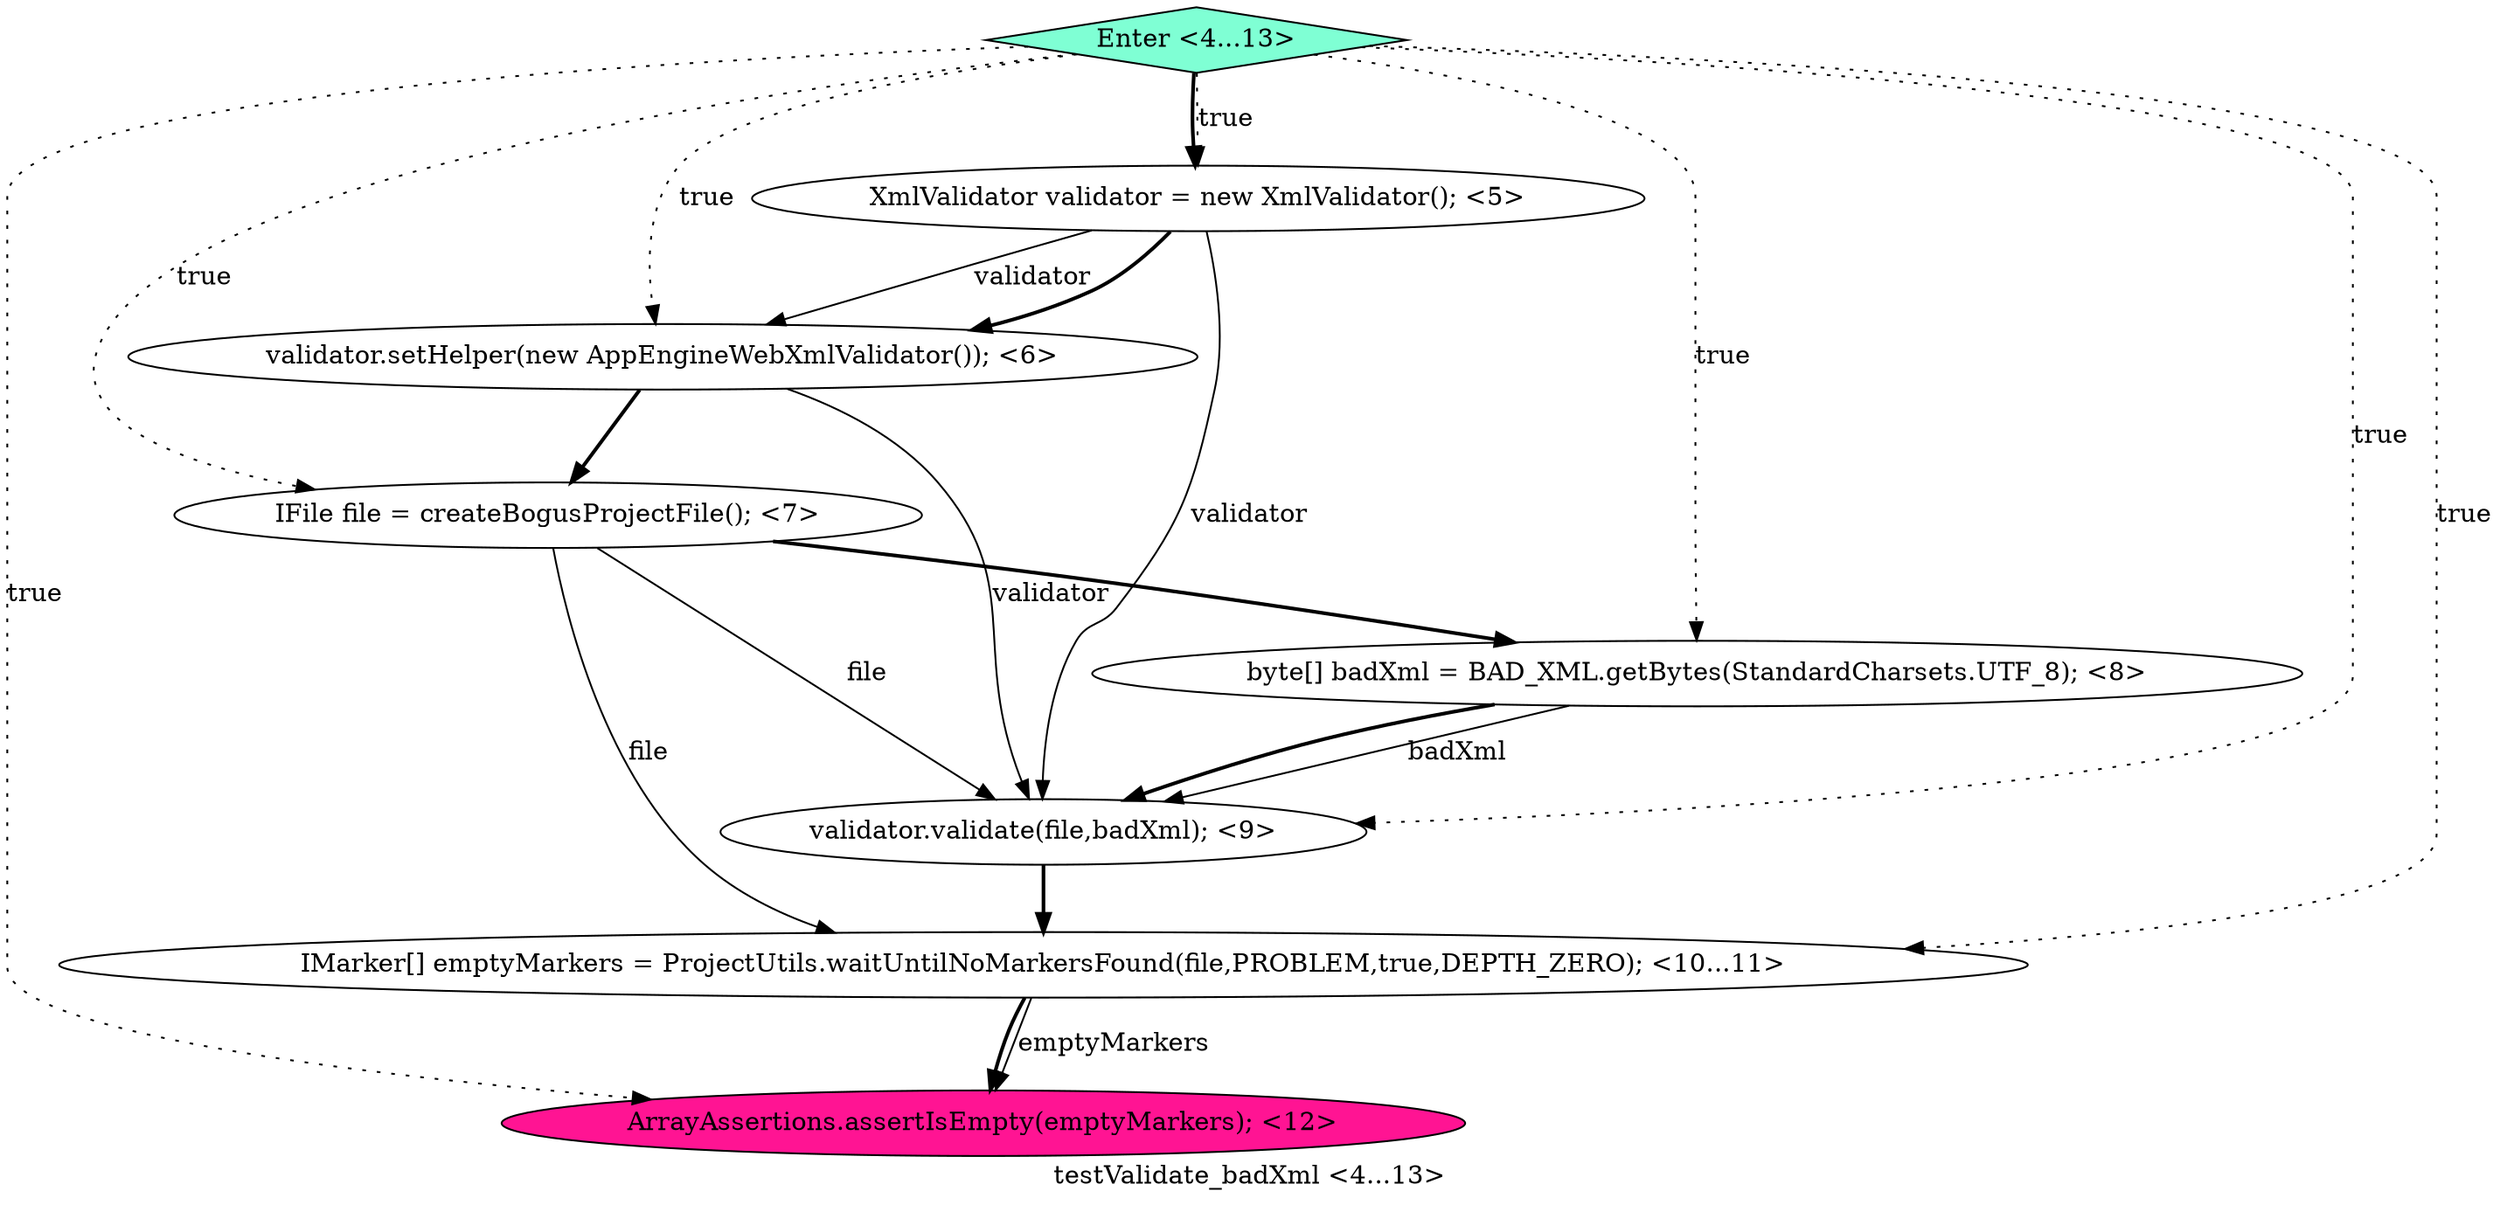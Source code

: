 digraph PDG {
label = "testValidate_badXml <4...13>";
0.3 [style = filled, label = "byte[] badXml = BAD_XML.getBytes(StandardCharsets.UTF_8); <8>", fillcolor = white, shape = ellipse];
0.5 [style = filled, label = "IMarker[] emptyMarkers = ProjectUtils.waitUntilNoMarkersFound(file,PROBLEM,true,DEPTH_ZERO); <10...11>", fillcolor = white, shape = ellipse];
0.1 [style = filled, label = "validator.setHelper(new AppEngineWebXmlValidator()); <6>", fillcolor = white, shape = ellipse];
0.2 [style = filled, label = "IFile file = createBogusProjectFile(); <7>", fillcolor = white, shape = ellipse];
0.6 [style = filled, label = "ArrayAssertions.assertIsEmpty(emptyMarkers); <12>", fillcolor = deeppink, shape = ellipse];
0.4 [style = filled, label = "validator.validate(file,badXml); <9>", fillcolor = white, shape = ellipse];
0.7 [style = filled, label = "Enter <4...13>", fillcolor = aquamarine, shape = diamond];
0.0 [style = filled, label = "XmlValidator validator = new XmlValidator(); <5>", fillcolor = white, shape = ellipse];
0.0 -> 0.1 [style = solid, label="validator"];
0.0 -> 0.1 [style = bold, label=""];
0.0 -> 0.4 [style = solid, label="validator"];
0.1 -> 0.2 [style = bold, label=""];
0.1 -> 0.4 [style = solid, label="validator"];
0.2 -> 0.3 [style = bold, label=""];
0.2 -> 0.4 [style = solid, label="file"];
0.2 -> 0.5 [style = solid, label="file"];
0.3 -> 0.4 [style = solid, label="badXml"];
0.3 -> 0.4 [style = bold, label=""];
0.4 -> 0.5 [style = bold, label=""];
0.5 -> 0.6 [style = solid, label="emptyMarkers"];
0.5 -> 0.6 [style = bold, label=""];
0.7 -> 0.0 [style = dotted, label="true"];
0.7 -> 0.0 [style = bold, label=""];
0.7 -> 0.1 [style = dotted, label="true"];
0.7 -> 0.2 [style = dotted, label="true"];
0.7 -> 0.3 [style = dotted, label="true"];
0.7 -> 0.4 [style = dotted, label="true"];
0.7 -> 0.5 [style = dotted, label="true"];
0.7 -> 0.6 [style = dotted, label="true"];
}
